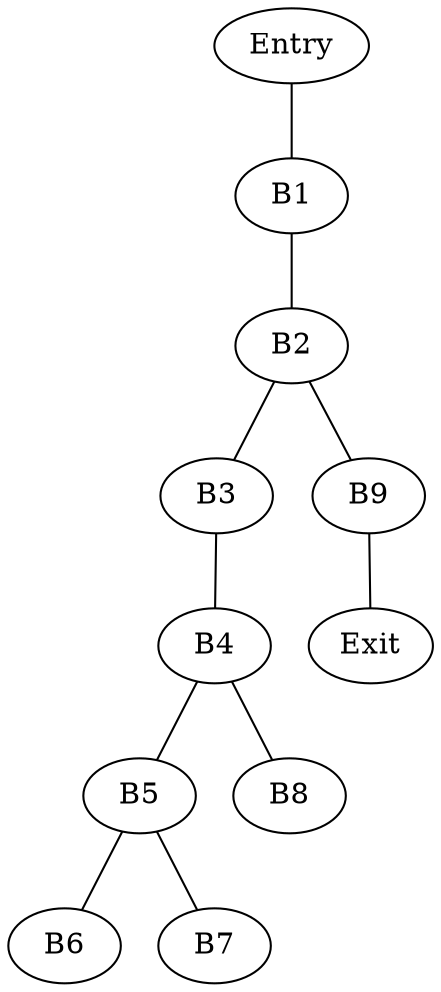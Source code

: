 graph DominatorTree {
    Entry -- B1;
    B1 -- B2;
    B2 -- B3;
    B2 -- B9;
    B3 -- B4;
    B4 -- B5;
    B4 -- B8;
    B5 -- B6;
    B5 -- B7;
    B9 -- Exit;
}
